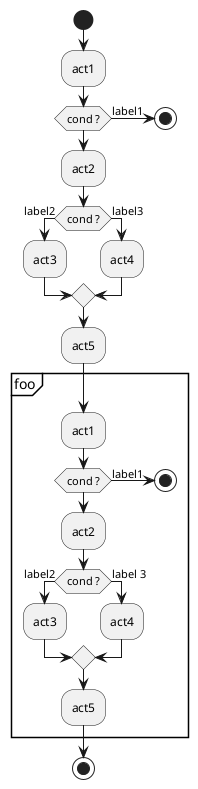 {
  "sha1": "mc4fblxeuazmicl83zdn0brewvuun6i",
  "insertion": {
    "when": "2024-06-03T18:59:35.074Z",
    "url": "http://forum.plantuml.net/7617/activity-beta-arrow-is-loger-in-partition",
    "user": "plantuml@gmail.com"
  }
}
@startuml
start
:act1;
if (cond ?) then (label1)
  stop
endif
:act2;
if (cond ?) then (label2)
  :act3;
else (label3)
  :act4;
endif
:act5;

partition foo {
  :act1;
  if (cond ?) then (label1)
    stop
  endif
  :act2;
  if (cond ?) then (label2)
    :act3;
  else (label 3)
    :act4;
  endif
  :act5;
}
stop
@enduml
